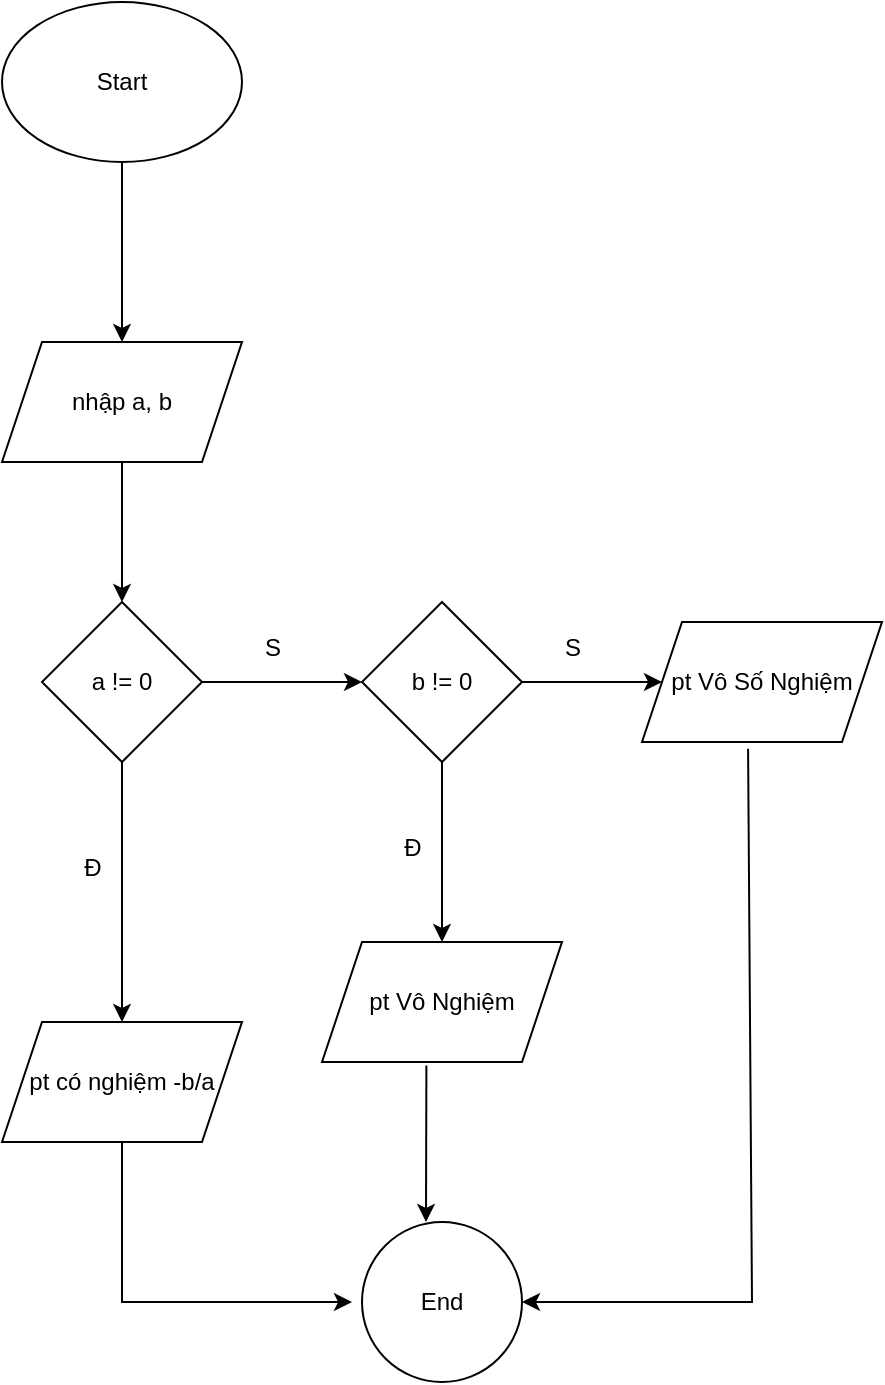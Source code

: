 <mxfile version="24.8.6">
  <diagram name="Page-1" id="8OFwcd1wNf0_ELa9p5rf">
    <mxGraphModel dx="1050" dy="625" grid="1" gridSize="10" guides="1" tooltips="1" connect="1" arrows="1" fold="1" page="1" pageScale="1" pageWidth="850" pageHeight="1100" math="0" shadow="0">
      <root>
        <mxCell id="0" />
        <mxCell id="1" parent="0" />
        <mxCell id="4CFCMua-OZWBw-4zrm3i-4" value="" style="edgeStyle=orthogonalEdgeStyle;rounded=0;orthogonalLoop=1;jettySize=auto;html=1;" edge="1" parent="1" source="4CFCMua-OZWBw-4zrm3i-1" target="4CFCMua-OZWBw-4zrm3i-3">
          <mxGeometry relative="1" as="geometry" />
        </mxCell>
        <mxCell id="4CFCMua-OZWBw-4zrm3i-1" value="Start" style="ellipse;whiteSpace=wrap;html=1;" vertex="1" parent="1">
          <mxGeometry x="365" y="30" width="120" height="80" as="geometry" />
        </mxCell>
        <mxCell id="4CFCMua-OZWBw-4zrm3i-6" value="" style="edgeStyle=orthogonalEdgeStyle;rounded=0;orthogonalLoop=1;jettySize=auto;html=1;" edge="1" parent="1" source="4CFCMua-OZWBw-4zrm3i-3" target="4CFCMua-OZWBw-4zrm3i-5">
          <mxGeometry relative="1" as="geometry" />
        </mxCell>
        <mxCell id="4CFCMua-OZWBw-4zrm3i-3" value="nhập a, b" style="shape=parallelogram;perimeter=parallelogramPerimeter;whiteSpace=wrap;html=1;fixedSize=1;" vertex="1" parent="1">
          <mxGeometry x="365" y="200" width="120" height="60" as="geometry" />
        </mxCell>
        <mxCell id="4CFCMua-OZWBw-4zrm3i-8" value="" style="edgeStyle=orthogonalEdgeStyle;rounded=0;orthogonalLoop=1;jettySize=auto;html=1;" edge="1" parent="1" source="4CFCMua-OZWBw-4zrm3i-5" target="4CFCMua-OZWBw-4zrm3i-7">
          <mxGeometry relative="1" as="geometry" />
        </mxCell>
        <mxCell id="4CFCMua-OZWBw-4zrm3i-15" value="" style="edgeStyle=orthogonalEdgeStyle;rounded=0;orthogonalLoop=1;jettySize=auto;html=1;" edge="1" parent="1" source="4CFCMua-OZWBw-4zrm3i-5" target="4CFCMua-OZWBw-4zrm3i-14">
          <mxGeometry relative="1" as="geometry" />
        </mxCell>
        <mxCell id="4CFCMua-OZWBw-4zrm3i-5" value="a != 0" style="rhombus;whiteSpace=wrap;html=1;" vertex="1" parent="1">
          <mxGeometry x="385" y="330" width="80" height="80" as="geometry" />
        </mxCell>
        <mxCell id="4CFCMua-OZWBw-4zrm3i-11" value="" style="edgeStyle=orthogonalEdgeStyle;rounded=0;orthogonalLoop=1;jettySize=auto;html=1;" edge="1" parent="1" source="4CFCMua-OZWBw-4zrm3i-7" target="4CFCMua-OZWBw-4zrm3i-10">
          <mxGeometry relative="1" as="geometry" />
        </mxCell>
        <mxCell id="4CFCMua-OZWBw-4zrm3i-13" value="" style="edgeStyle=orthogonalEdgeStyle;rounded=0;orthogonalLoop=1;jettySize=auto;html=1;" edge="1" parent="1" source="4CFCMua-OZWBw-4zrm3i-7" target="4CFCMua-OZWBw-4zrm3i-12">
          <mxGeometry relative="1" as="geometry" />
        </mxCell>
        <mxCell id="4CFCMua-OZWBw-4zrm3i-7" value="b != 0" style="rhombus;whiteSpace=wrap;html=1;" vertex="1" parent="1">
          <mxGeometry x="545" y="330" width="80" height="80" as="geometry" />
        </mxCell>
        <mxCell id="4CFCMua-OZWBw-4zrm3i-9" value="S" style="text;html=1;align=center;verticalAlign=middle;resizable=0;points=[];autosize=1;strokeColor=none;fillColor=none;" vertex="1" parent="1">
          <mxGeometry x="485" y="338" width="30" height="30" as="geometry" />
        </mxCell>
        <mxCell id="4CFCMua-OZWBw-4zrm3i-10" value="pt Vô Số Nghiệm" style="shape=parallelogram;perimeter=parallelogramPerimeter;whiteSpace=wrap;html=1;fixedSize=1;" vertex="1" parent="1">
          <mxGeometry x="685" y="340" width="120" height="60" as="geometry" />
        </mxCell>
        <mxCell id="4CFCMua-OZWBw-4zrm3i-12" value="pt Vô Nghiệm" style="shape=parallelogram;perimeter=parallelogramPerimeter;whiteSpace=wrap;html=1;fixedSize=1;" vertex="1" parent="1">
          <mxGeometry x="525" y="500" width="120" height="60" as="geometry" />
        </mxCell>
        <mxCell id="4CFCMua-OZWBw-4zrm3i-14" value="pt có nghiệm -b/a" style="shape=parallelogram;perimeter=parallelogramPerimeter;whiteSpace=wrap;html=1;fixedSize=1;" vertex="1" parent="1">
          <mxGeometry x="365" y="540" width="120" height="60" as="geometry" />
        </mxCell>
        <mxCell id="4CFCMua-OZWBw-4zrm3i-16" value="S" style="text;html=1;align=center;verticalAlign=middle;resizable=0;points=[];autosize=1;strokeColor=none;fillColor=none;" vertex="1" parent="1">
          <mxGeometry x="635" y="338" width="30" height="30" as="geometry" />
        </mxCell>
        <mxCell id="4CFCMua-OZWBw-4zrm3i-17" value="" style="endArrow=classic;html=1;rounded=0;exitX=0.5;exitY=1;exitDx=0;exitDy=0;" edge="1" parent="1" source="4CFCMua-OZWBw-4zrm3i-14">
          <mxGeometry width="50" height="50" relative="1" as="geometry">
            <mxPoint x="400" y="550" as="sourcePoint" />
            <mxPoint x="540" y="680" as="targetPoint" />
            <Array as="points">
              <mxPoint x="425" y="680" />
            </Array>
          </mxGeometry>
        </mxCell>
        <mxCell id="4CFCMua-OZWBw-4zrm3i-18" value="" style="endArrow=classic;html=1;rounded=0;exitX=0.435;exitY=1.03;exitDx=0;exitDy=0;exitPerimeter=0;" edge="1" parent="1" source="4CFCMua-OZWBw-4zrm3i-12">
          <mxGeometry width="50" height="50" relative="1" as="geometry">
            <mxPoint x="400" y="550" as="sourcePoint" />
            <mxPoint x="577" y="640" as="targetPoint" />
          </mxGeometry>
        </mxCell>
        <mxCell id="4CFCMua-OZWBw-4zrm3i-19" value="" style="endArrow=classic;html=1;rounded=0;exitX=0.442;exitY=1.057;exitDx=0;exitDy=0;exitPerimeter=0;" edge="1" parent="1" source="4CFCMua-OZWBw-4zrm3i-10" target="4CFCMua-OZWBw-4zrm3i-20">
          <mxGeometry width="50" height="50" relative="1" as="geometry">
            <mxPoint x="400" y="550" as="sourcePoint" />
            <mxPoint x="650" y="660" as="targetPoint" />
            <Array as="points">
              <mxPoint x="740" y="680" />
            </Array>
          </mxGeometry>
        </mxCell>
        <mxCell id="4CFCMua-OZWBw-4zrm3i-20" value="End" style="ellipse;whiteSpace=wrap;html=1;aspect=fixed;" vertex="1" parent="1">
          <mxGeometry x="545" y="640" width="80" height="80" as="geometry" />
        </mxCell>
        <mxCell id="4CFCMua-OZWBw-4zrm3i-21" value="Đ" style="text;html=1;align=center;verticalAlign=middle;resizable=0;points=[];autosize=1;strokeColor=none;fillColor=none;" vertex="1" parent="1">
          <mxGeometry x="395" y="448" width="30" height="30" as="geometry" />
        </mxCell>
        <mxCell id="4CFCMua-OZWBw-4zrm3i-22" value="Đ" style="text;html=1;align=center;verticalAlign=middle;resizable=0;points=[];autosize=1;strokeColor=none;fillColor=none;" vertex="1" parent="1">
          <mxGeometry x="555" y="438" width="30" height="30" as="geometry" />
        </mxCell>
      </root>
    </mxGraphModel>
  </diagram>
</mxfile>
